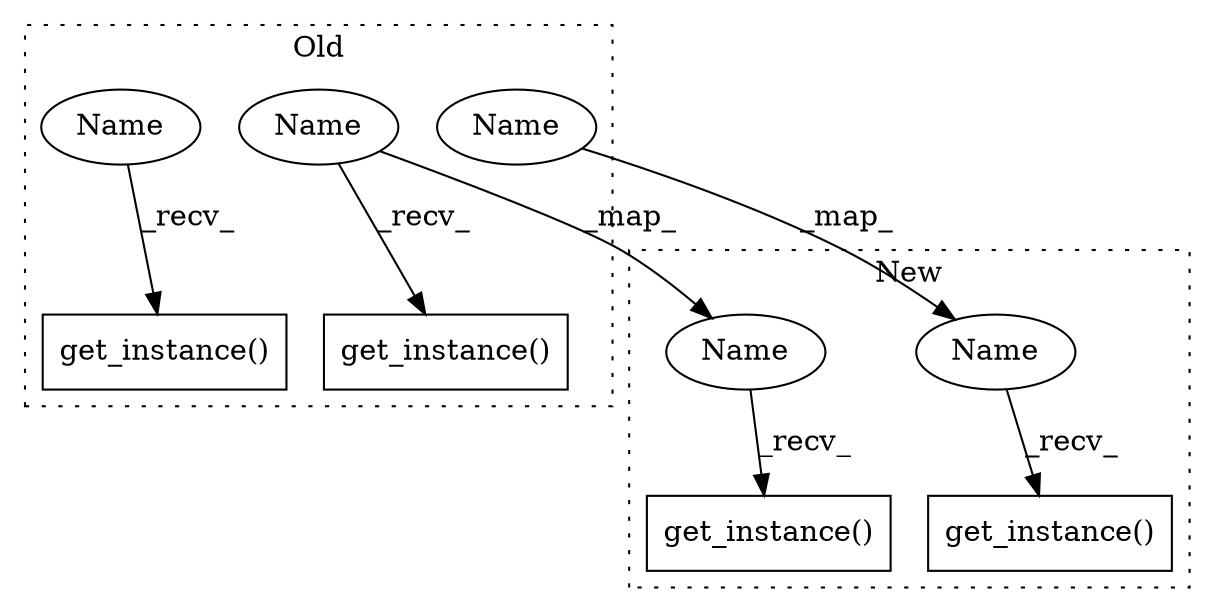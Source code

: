 digraph G {
subgraph cluster0 {
1 [label="get_instance()" a="75" s="1774" l="30" shape="box"];
3 [label="get_instance()" a="75" s="1253" l="30" shape="box"];
7 [label="Name" a="87" s="1033" l="15" shape="ellipse"];
8 [label="Name" a="87" s="1774" l="15" shape="ellipse"];
9 [label="Name" a="87" s="1253" l="15" shape="ellipse"];
label = "Old";
style="dotted";
}
subgraph cluster1 {
2 [label="get_instance()" a="75" s="2073,2134" l="29,1" shape="box"];
4 [label="get_instance()" a="75" s="1131,1192" l="29,1" shape="box"];
5 [label="Name" a="87" s="2073" l="15" shape="ellipse"];
6 [label="Name" a="87" s="1131" l="15" shape="ellipse"];
label = "New";
style="dotted";
}
5 -> 2 [label="_recv_"];
6 -> 4 [label="_recv_"];
7 -> 6 [label="_map_"];
8 -> 1 [label="_recv_"];
8 -> 5 [label="_map_"];
9 -> 3 [label="_recv_"];
}